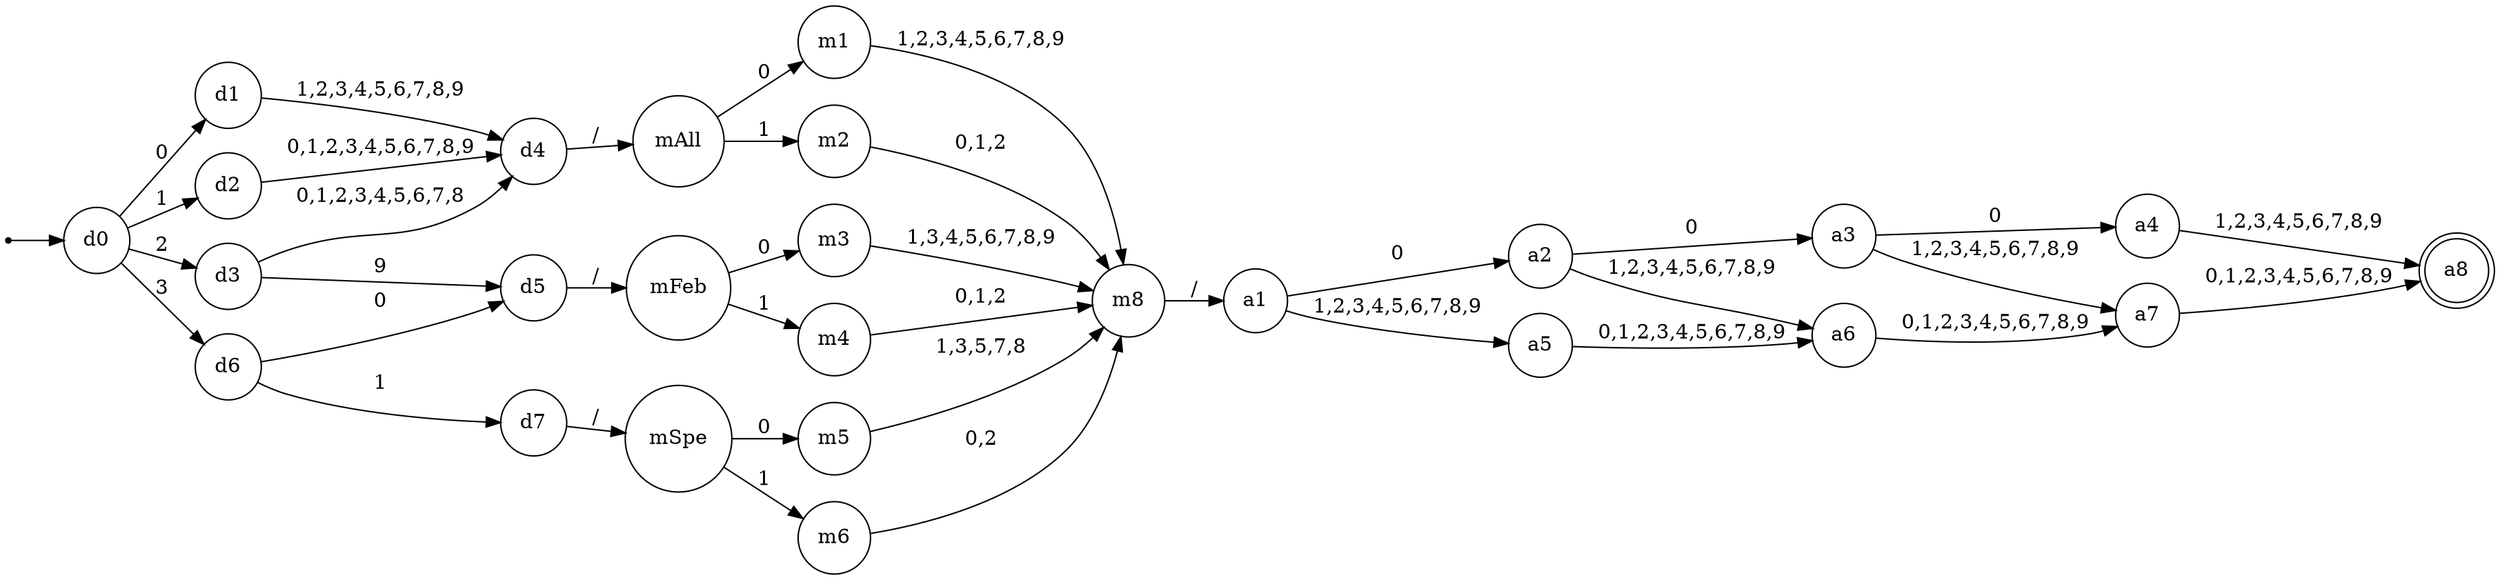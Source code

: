 digraph Automaton {
  rankdir=LR;
  node [shape = doublecircle]; a8;
  node [shape = circle];
  d0 -> d1 [label = "0"];
  d0 -> d2 [label = "1"];
  d0 -> d3 [label = "2"];
  d0 -> d6 [label = "3"];
  d1 -> d4 [label = "1,2,3,4,5,6,7,8,9"];
  d2 -> d4 [label = "0,1,2,3,4,5,6,7,8,9"];
  d3 -> d4 [label = "0,1,2,3,4,5,6,7,8"];
  d3 -> d5 [label = "9"];
  d6 -> d5 [label = "0"];
  d6 -> d7 [label = "1"];
  d4 -> mAll [label = "/"];
  d5 -> mFeb [label = "/"];
  d7 -> mSpe [label = "/"];
  mAll -> m1 [label = "0"];
  mAll -> m2 [label = "1"];
  mFeb -> m3 [label = "0"];
  mFeb -> m4 [label = "1"];
  mSpe -> m5 [label = "0"];
  mSpe -> m6 [label = "1"];
  m1 -> m8 [label = "1,2,3,4,5,6,7,8,9"];
  m2 -> m8 [label = "0,1,2"];
  m3 -> m8 [label = "1,3,4,5,6,7,8,9"];
  m4 -> m8 [label = "0,1,2"];
  m5 -> m8 [label = "1,3,5,7,8"];
  m6 -> m8 [label = "0,2"];
  m8 -> a1 [label = "/"];
  a1 -> a2 [label = "0"];
  a2 -> a3 [label = "0"];
  a3 -> a4 [label = "0"];
  a1 -> a5 [label = "1,2,3,4,5,6,7,8,9"];
  a2 -> a6 [label = "1,2,3,4,5,6,7,8,9"];
  a3 -> a7 [label = "1,2,3,4,5,6,7,8,9"];
  a4 -> a8 [label = "1,2,3,4,5,6,7,8,9"];
  a5 -> a6 [label = "0,1,2,3,4,5,6,7,8,9"];
  a6 -> a7 [label = "0,1,2,3,4,5,6,7,8,9"];
  a7 -> a8 [label = "0,1,2,3,4,5,6,7,8,9"];
  d0 [shape = circle];
  "" [shape = point];  ""-> d0;
}
